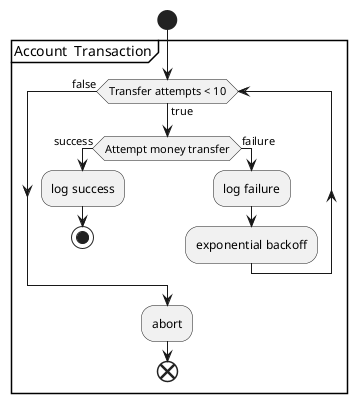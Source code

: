 @startuml

skinparam monochrome true

start
partition "Account  Transaction" {
  while (Transfer attempts < 10) is (true)
    if (Attempt money transfer) then (success)
      :log success;
      stop
    else (failure)
      :log failure;
      :exponential backoff;
    endif
  endwhile (false)
  :abort;
  end
}
@enduml
